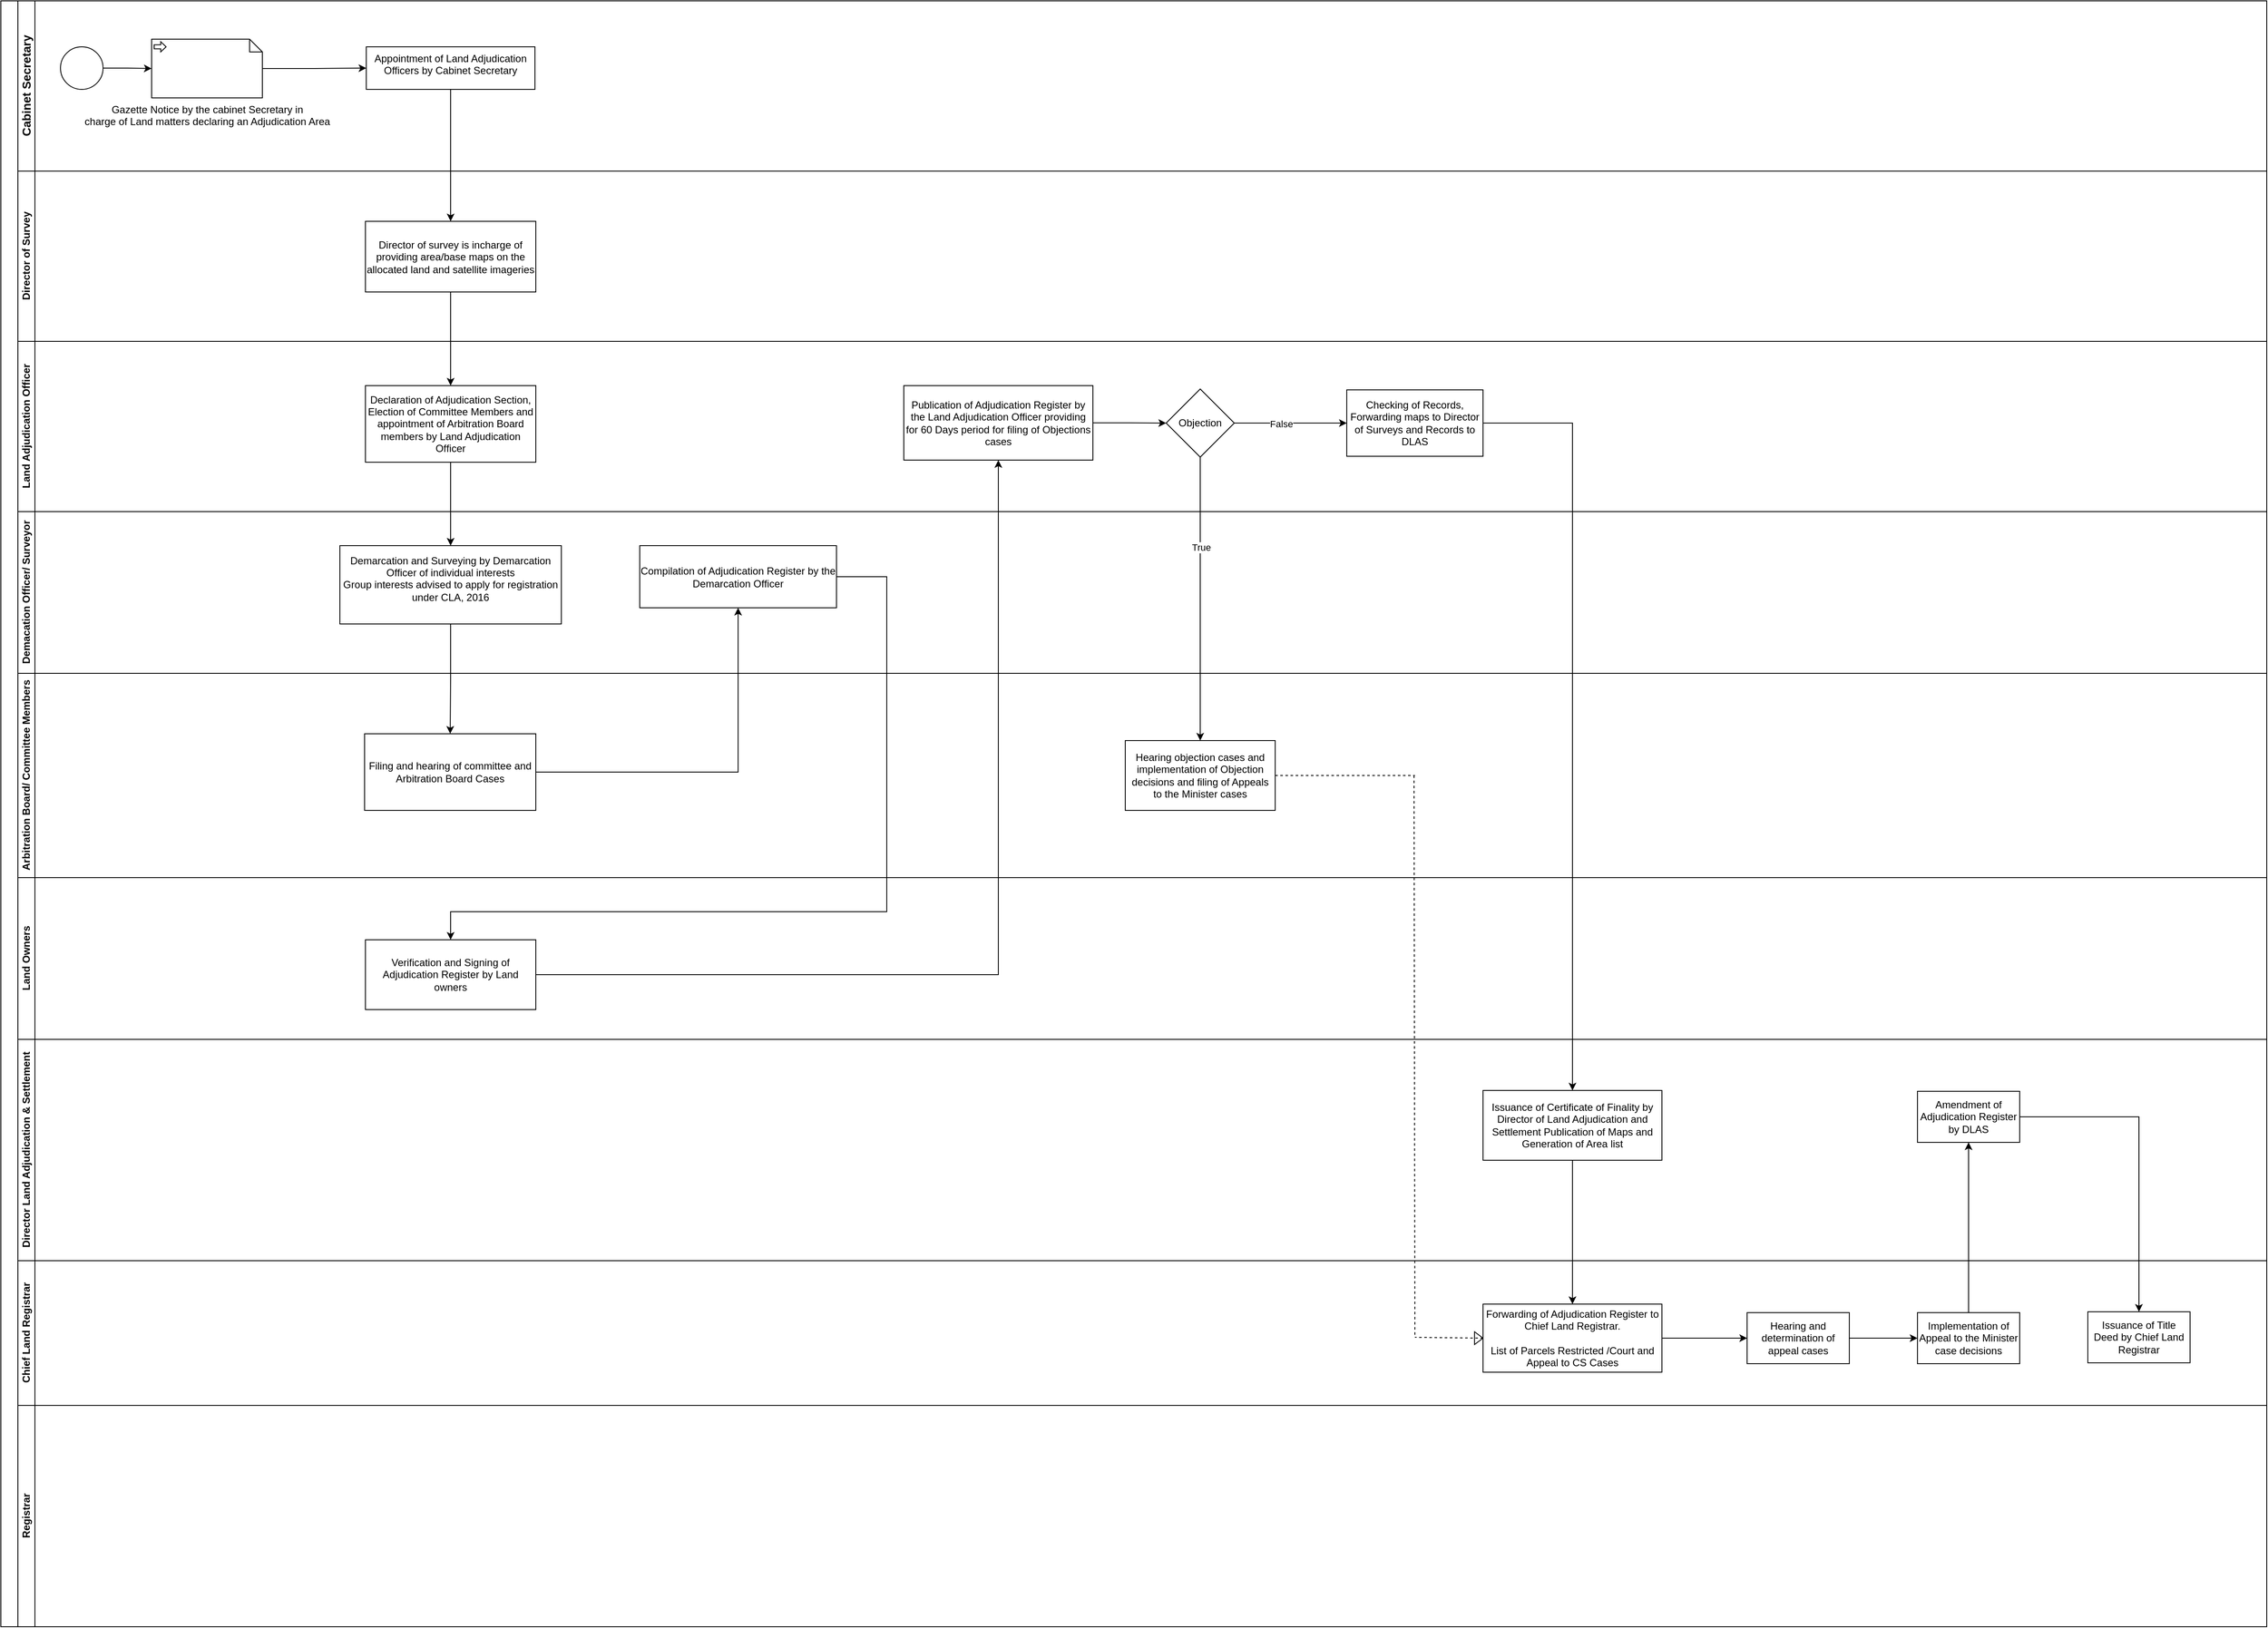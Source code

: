 <mxfile version="24.1.0" type="github">
  <diagram name="Page-1" id="YtbSWpO0L87CD961AXiI">
    <mxGraphModel dx="1687" dy="1002" grid="1" gridSize="10" guides="1" tooltips="1" connect="1" arrows="1" fold="1" page="1" pageScale="1" pageWidth="850" pageHeight="1100" math="0" shadow="0">
      <root>
        <mxCell id="0" />
        <mxCell id="1" parent="0" />
        <mxCell id="PWkDMcdENuoziB6zupQ7-1" value="" style="swimlane;html=1;childLayout=stackLayout;resizeParent=1;resizeParentMax=0;horizontal=0;startSize=20;horizontalStack=0;whiteSpace=wrap;" vertex="1" parent="1">
          <mxGeometry x="40" y="40" width="2660" height="1910" as="geometry" />
        </mxCell>
        <mxCell id="PWkDMcdENuoziB6zupQ7-2" value="&lt;font style=&quot;font-size: 14px;&quot;&gt;Cabinet Secretary&lt;/font&gt;" style="swimlane;html=1;startSize=20;horizontal=0;" vertex="1" parent="PWkDMcdENuoziB6zupQ7-1">
          <mxGeometry x="20" width="2640" height="200" as="geometry" />
        </mxCell>
        <mxCell id="PWkDMcdENuoziB6zupQ7-3" value="" style="edgeStyle=orthogonalEdgeStyle;rounded=0;orthogonalLoop=1;jettySize=auto;html=1;entryX=0;entryY=0.5;entryDx=0;entryDy=0;entryPerimeter=0;" edge="1" parent="PWkDMcdENuoziB6zupQ7-2" source="PWkDMcdENuoziB6zupQ7-4" target="PWkDMcdENuoziB6zupQ7-6">
          <mxGeometry relative="1" as="geometry">
            <mxPoint x="160" y="55" as="targetPoint" />
          </mxGeometry>
        </mxCell>
        <mxCell id="PWkDMcdENuoziB6zupQ7-4" value="" style="points=[[0.145,0.145,0],[0.5,0,0],[0.855,0.145,0],[1,0.5,0],[0.855,0.855,0],[0.5,1,0],[0.145,0.855,0],[0,0.5,0]];shape=mxgraph.bpmn.event;html=1;verticalLabelPosition=bottom;labelBackgroundColor=#ffffff;verticalAlign=top;align=center;perimeter=ellipsePerimeter;outlineConnect=0;aspect=fixed;outline=standard;symbol=general;" vertex="1" parent="PWkDMcdENuoziB6zupQ7-2">
          <mxGeometry x="50" y="54" width="50" height="50" as="geometry" />
        </mxCell>
        <mxCell id="PWkDMcdENuoziB6zupQ7-5" value="" style="edgeStyle=orthogonalEdgeStyle;rounded=0;orthogonalLoop=1;jettySize=auto;html=1;" edge="1" parent="PWkDMcdENuoziB6zupQ7-2" source="PWkDMcdENuoziB6zupQ7-6" target="PWkDMcdENuoziB6zupQ7-8">
          <mxGeometry relative="1" as="geometry" />
        </mxCell>
        <mxCell id="PWkDMcdENuoziB6zupQ7-6" value="Gazette Notice by the cabinet Secretary&amp;nbsp;&lt;span style=&quot;background-color: initial;&quot;&gt;in&lt;/span&gt;&lt;div&gt;&lt;span style=&quot;background-color: initial;&quot;&gt;charge of Land matters declaring an Adjudication Area&lt;/span&gt;&lt;/div&gt;" style="shape=mxgraph.bpmn.data;labelPosition=center;verticalLabelPosition=bottom;align=center;verticalAlign=top;size=15;html=1;bpmnTransferType=input;" vertex="1" parent="PWkDMcdENuoziB6zupQ7-2">
          <mxGeometry x="157" y="45" width="130" height="69" as="geometry" />
        </mxCell>
        <mxCell id="PWkDMcdENuoziB6zupQ7-8" value="&lt;div style=&quot;&quot;&gt;&lt;span style=&quot;background-color: initial;&quot;&gt;Appointment of Land Adjudication Officers by Cabinet Secretary&lt;/span&gt;&lt;/div&gt;" style="whiteSpace=wrap;html=1;verticalAlign=top;align=center;" vertex="1" parent="PWkDMcdENuoziB6zupQ7-2">
          <mxGeometry x="409" y="54" width="198" height="50" as="geometry" />
        </mxCell>
        <mxCell id="PWkDMcdENuoziB6zupQ7-18" value="Director of Survey" style="swimlane;html=1;startSize=20;horizontal=0;" vertex="1" parent="PWkDMcdENuoziB6zupQ7-1">
          <mxGeometry x="20" y="200" width="2640" height="200" as="geometry" />
        </mxCell>
        <mxCell id="PWkDMcdENuoziB6zupQ7-28" value="Director of survey is incharge of providing area/base maps on the allocated land and satellite imageries" style="whiteSpace=wrap;html=1;" vertex="1" parent="PWkDMcdENuoziB6zupQ7-18">
          <mxGeometry x="408" y="59" width="200" height="83" as="geometry" />
        </mxCell>
        <mxCell id="PWkDMcdENuoziB6zupQ7-33" value="Land Adjudication Officer" style="swimlane;html=1;startSize=20;horizontal=0;" vertex="1" parent="PWkDMcdENuoziB6zupQ7-1">
          <mxGeometry x="20" y="400" width="2640" height="200" as="geometry" />
        </mxCell>
        <mxCell id="PWkDMcdENuoziB6zupQ7-92" value="" style="edgeStyle=orthogonalEdgeStyle;rounded=0;orthogonalLoop=1;jettySize=auto;html=1;" edge="1" parent="PWkDMcdENuoziB6zupQ7-33" source="PWkDMcdENuoziB6zupQ7-38" target="PWkDMcdENuoziB6zupQ7-78">
          <mxGeometry relative="1" as="geometry" />
        </mxCell>
        <mxCell id="PWkDMcdENuoziB6zupQ7-93" value="False" style="edgeLabel;html=1;align=center;verticalAlign=middle;resizable=0;points=[];" vertex="1" connectable="0" parent="PWkDMcdENuoziB6zupQ7-92">
          <mxGeometry x="-0.271" y="-1" relative="1" as="geometry">
            <mxPoint x="7" as="offset" />
          </mxGeometry>
        </mxCell>
        <mxCell id="PWkDMcdENuoziB6zupQ7-38" value="Objection" style="rhombus;whiteSpace=wrap;html=1;" vertex="1" parent="PWkDMcdENuoziB6zupQ7-33">
          <mxGeometry x="1348" y="56" width="80" height="80" as="geometry" />
        </mxCell>
        <mxCell id="PWkDMcdENuoziB6zupQ7-40" value="Declaration of Adjudication Section, Election of Committee Members and appointment of Arbitration Board members by Land Adjudication Ofﬁcer" style="whiteSpace=wrap;html=1;" vertex="1" parent="PWkDMcdENuoziB6zupQ7-33">
          <mxGeometry x="408" y="52" width="200" height="90" as="geometry" />
        </mxCell>
        <mxCell id="PWkDMcdENuoziB6zupQ7-91" value="" style="edgeStyle=orthogonalEdgeStyle;rounded=0;orthogonalLoop=1;jettySize=auto;html=1;" edge="1" parent="PWkDMcdENuoziB6zupQ7-33" source="PWkDMcdENuoziB6zupQ7-52" target="PWkDMcdENuoziB6zupQ7-38">
          <mxGeometry relative="1" as="geometry" />
        </mxCell>
        <mxCell id="PWkDMcdENuoziB6zupQ7-52" value="Publication of Adjudication Register by the Land Adjudication Ofﬁcer providing for 60 Days period for ﬁling of Objections cases" style="whiteSpace=wrap;html=1;" vertex="1" parent="PWkDMcdENuoziB6zupQ7-33">
          <mxGeometry x="1040" y="52" width="222" height="87.5" as="geometry" />
        </mxCell>
        <mxCell id="PWkDMcdENuoziB6zupQ7-78" value="Checking of Records, Forwarding maps to Director of Surveys and Records to DLAS" style="rounded=0;whiteSpace=wrap;html=1;" vertex="1" parent="PWkDMcdENuoziB6zupQ7-33">
          <mxGeometry x="1560" y="57" width="160" height="78" as="geometry" />
        </mxCell>
        <mxCell id="PWkDMcdENuoziB6zupQ7-43" value="Demacation Officer/ Surveyor" style="swimlane;html=1;startSize=20;horizontal=0;" vertex="1" parent="PWkDMcdENuoziB6zupQ7-1">
          <mxGeometry x="20" y="600" width="2640" height="190" as="geometry" />
        </mxCell>
        <mxCell id="PWkDMcdENuoziB6zupQ7-44" value="" style="edgeStyle=orthogonalEdgeStyle;rounded=0;orthogonalLoop=1;jettySize=auto;html=1;exitX=0.5;exitY=1;exitDx=0;exitDy=0;" edge="1" parent="PWkDMcdENuoziB6zupQ7-43">
          <mxGeometry relative="1" as="geometry">
            <mxPoint x="1880" y="166" as="targetPoint" />
          </mxGeometry>
        </mxCell>
        <mxCell id="PWkDMcdENuoziB6zupQ7-45" value="Rejects" style="edgeLabel;html=1;align=center;verticalAlign=middle;resizable=0;points=[];" vertex="1" connectable="0" parent="PWkDMcdENuoziB6zupQ7-44">
          <mxGeometry x="-0.286" y="-3" relative="1" as="geometry">
            <mxPoint as="offset" />
          </mxGeometry>
        </mxCell>
        <mxCell id="PWkDMcdENuoziB6zupQ7-47" value="&lt;div&gt;Demarcation and Surveying by Demarcation Ofﬁcer of individual interests&lt;/div&gt;&lt;div&gt;Group interests advised to apply for registration under CLA, 2016&lt;/div&gt;&lt;div&gt;&lt;br&gt;&lt;/div&gt;" style="whiteSpace=wrap;html=1;" vertex="1" parent="PWkDMcdENuoziB6zupQ7-43">
          <mxGeometry x="378" y="40" width="260" height="92" as="geometry" />
        </mxCell>
        <mxCell id="PWkDMcdENuoziB6zupQ7-58" value="Compilation of Adjudication Register by the Demarcation Ofﬁcer" style="whiteSpace=wrap;html=1;" vertex="1" parent="PWkDMcdENuoziB6zupQ7-43">
          <mxGeometry x="730" y="40" width="231" height="73" as="geometry" />
        </mxCell>
        <mxCell id="PWkDMcdENuoziB6zupQ7-51" value="Arbitration Board/ Committee Members" style="swimlane;html=1;startSize=20;horizontal=0;" vertex="1" parent="PWkDMcdENuoziB6zupQ7-1">
          <mxGeometry x="20" y="790" width="2640" height="240" as="geometry" />
        </mxCell>
        <mxCell id="PWkDMcdENuoziB6zupQ7-48" value="Filing and hearing of committee and Arbitration Board Cases" style="whiteSpace=wrap;html=1;" vertex="1" parent="PWkDMcdENuoziB6zupQ7-51">
          <mxGeometry x="407" y="71" width="201" height="90" as="geometry" />
        </mxCell>
        <mxCell id="PWkDMcdENuoziB6zupQ7-39" value="&lt;div&gt;&lt;span style=&quot;background-color: initial;&quot;&gt;&lt;br&gt;&lt;/span&gt;&lt;/div&gt;&lt;div&gt;&lt;span style=&quot;background-color: initial;&quot;&gt;Hearing objection cases and implementation of Objection decisions and ﬁling of Appeals to the Minister cases&lt;/span&gt;&lt;br&gt;&lt;/div&gt;&lt;div&gt;&lt;br&gt;&lt;/div&gt;" style="whiteSpace=wrap;html=1;" vertex="1" parent="PWkDMcdENuoziB6zupQ7-51">
          <mxGeometry x="1300" y="79" width="176" height="82" as="geometry" />
        </mxCell>
        <mxCell id="PWkDMcdENuoziB6zupQ7-53" value="Land Owners" style="swimlane;html=1;startSize=20;horizontal=0;" vertex="1" parent="PWkDMcdENuoziB6zupQ7-1">
          <mxGeometry x="20" y="1030" width="2640" height="190" as="geometry" />
        </mxCell>
        <mxCell id="PWkDMcdENuoziB6zupQ7-77" value="Verification and Signing of Adjudication Register by Land owners" style="whiteSpace=wrap;html=1;" vertex="1" parent="PWkDMcdENuoziB6zupQ7-53">
          <mxGeometry x="408" y="73" width="200" height="82" as="geometry" />
        </mxCell>
        <mxCell id="PWkDMcdENuoziB6zupQ7-98" value="" style="triangle;whiteSpace=wrap;html=1;rotation=0;" vertex="1" parent="PWkDMcdENuoziB6zupQ7-53">
          <mxGeometry x="1710" y="533.5" width="10" height="15" as="geometry" />
        </mxCell>
        <mxCell id="PWkDMcdENuoziB6zupQ7-63" value="Director Land Adjudication &amp;amp; Settlement" style="swimlane;html=1;startSize=20;horizontal=0;" vertex="1" parent="PWkDMcdENuoziB6zupQ7-1">
          <mxGeometry x="20" y="1220" width="2640" height="260" as="geometry" />
        </mxCell>
        <mxCell id="PWkDMcdENuoziB6zupQ7-64" value="" style="edgeStyle=orthogonalEdgeStyle;rounded=0;orthogonalLoop=1;jettySize=auto;html=1;exitX=0.5;exitY=1;exitDx=0;exitDy=0;" edge="1" parent="PWkDMcdENuoziB6zupQ7-63">
          <mxGeometry relative="1" as="geometry">
            <mxPoint x="1880" y="166" as="targetPoint" />
          </mxGeometry>
        </mxCell>
        <mxCell id="PWkDMcdENuoziB6zupQ7-65" value="Rejects" style="edgeLabel;html=1;align=center;verticalAlign=middle;resizable=0;points=[];" vertex="1" connectable="0" parent="PWkDMcdENuoziB6zupQ7-64">
          <mxGeometry x="-0.286" y="-3" relative="1" as="geometry">
            <mxPoint as="offset" />
          </mxGeometry>
        </mxCell>
        <mxCell id="PWkDMcdENuoziB6zupQ7-99" value="&lt;div&gt;&lt;div&gt;&lt;span style=&quot;background-color: initial;&quot;&gt;&lt;br&gt;&lt;/span&gt;&lt;/div&gt;&lt;div&gt;&lt;span style=&quot;background-color: initial;&quot;&gt;Issuance of Certiﬁcate of Finality by Director of Land Adjudication and Settlement&amp;nbsp;&lt;/span&gt;&lt;span style=&quot;background-color: initial;&quot;&gt;Publication of Maps and Generation of Area list&lt;/span&gt;&lt;/div&gt;&lt;/div&gt;&lt;div&gt;&lt;br&gt;&lt;/div&gt;" style="whiteSpace=wrap;html=1;" vertex="1" parent="PWkDMcdENuoziB6zupQ7-63">
          <mxGeometry x="1720" y="60" width="210" height="82" as="geometry" />
        </mxCell>
        <mxCell id="PWkDMcdENuoziB6zupQ7-107" value="" style="endArrow=none;dashed=1;html=1;rounded=0;exitX=0;exitY=0.5;exitDx=0;exitDy=0;" edge="1" parent="PWkDMcdENuoziB6zupQ7-63" source="PWkDMcdENuoziB6zupQ7-102">
          <mxGeometry width="50" height="50" relative="1" as="geometry">
            <mxPoint x="1720" y="275" as="sourcePoint" />
            <mxPoint x="1640" y="350" as="targetPoint" />
          </mxGeometry>
        </mxCell>
        <mxCell id="PWkDMcdENuoziB6zupQ7-66" value="Chief Land Registrar" style="swimlane;html=1;startSize=20;horizontal=0;" vertex="1" parent="PWkDMcdENuoziB6zupQ7-1">
          <mxGeometry x="20" y="1480" width="2640" height="170" as="geometry" />
        </mxCell>
        <mxCell id="PWkDMcdENuoziB6zupQ7-67" value="" style="edgeStyle=orthogonalEdgeStyle;rounded=0;orthogonalLoop=1;jettySize=auto;html=1;exitX=0.5;exitY=1;exitDx=0;exitDy=0;" edge="1" parent="PWkDMcdENuoziB6zupQ7-66">
          <mxGeometry relative="1" as="geometry">
            <mxPoint x="1880" y="166" as="targetPoint" />
          </mxGeometry>
        </mxCell>
        <mxCell id="PWkDMcdENuoziB6zupQ7-68" value="Rejects" style="edgeLabel;html=1;align=center;verticalAlign=middle;resizable=0;points=[];" vertex="1" connectable="0" parent="PWkDMcdENuoziB6zupQ7-67">
          <mxGeometry x="-0.286" y="-3" relative="1" as="geometry">
            <mxPoint as="offset" />
          </mxGeometry>
        </mxCell>
        <mxCell id="PWkDMcdENuoziB6zupQ7-109" value="" style="edgeStyle=orthogonalEdgeStyle;rounded=0;orthogonalLoop=1;jettySize=auto;html=1;" edge="1" parent="PWkDMcdENuoziB6zupQ7-66" source="PWkDMcdENuoziB6zupQ7-102" target="PWkDMcdENuoziB6zupQ7-108">
          <mxGeometry relative="1" as="geometry" />
        </mxCell>
        <mxCell id="PWkDMcdENuoziB6zupQ7-102" value="Forwarding of Adjudication Register to Chief Land Registrar.&lt;div&gt;&lt;br&gt;List of Parcels Restricted /Court and Appeal to CS Cases&lt;/div&gt;" style="whiteSpace=wrap;html=1;rounded=0;" vertex="1" parent="PWkDMcdENuoziB6zupQ7-66">
          <mxGeometry x="1720" y="51" width="210" height="80" as="geometry" />
        </mxCell>
        <mxCell id="PWkDMcdENuoziB6zupQ7-111" value="" style="edgeStyle=orthogonalEdgeStyle;rounded=0;orthogonalLoop=1;jettySize=auto;html=1;" edge="1" parent="PWkDMcdENuoziB6zupQ7-66" source="PWkDMcdENuoziB6zupQ7-108" target="PWkDMcdENuoziB6zupQ7-110">
          <mxGeometry relative="1" as="geometry" />
        </mxCell>
        <mxCell id="PWkDMcdENuoziB6zupQ7-108" value="Hearing and determination of appeal cases" style="whiteSpace=wrap;html=1;rounded=0;" vertex="1" parent="PWkDMcdENuoziB6zupQ7-66">
          <mxGeometry x="2030" y="61" width="120" height="60" as="geometry" />
        </mxCell>
        <mxCell id="PWkDMcdENuoziB6zupQ7-113" value="" style="edgeStyle=orthogonalEdgeStyle;rounded=0;orthogonalLoop=1;jettySize=auto;html=1;" edge="1" parent="PWkDMcdENuoziB6zupQ7-66" source="PWkDMcdENuoziB6zupQ7-110" target="PWkDMcdENuoziB6zupQ7-112">
          <mxGeometry relative="1" as="geometry" />
        </mxCell>
        <mxCell id="PWkDMcdENuoziB6zupQ7-110" value="&lt;div&gt;&lt;br&gt;&lt;/div&gt;&lt;div&gt;Implementation of Appeal to the Minister case decisions&lt;/div&gt;&lt;div&gt;&lt;br&gt;&lt;/div&gt;" style="whiteSpace=wrap;html=1;rounded=0;" vertex="1" parent="PWkDMcdENuoziB6zupQ7-66">
          <mxGeometry x="2230" y="61" width="120" height="60" as="geometry" />
        </mxCell>
        <mxCell id="PWkDMcdENuoziB6zupQ7-112" value="Amendment of Adjudication Register by DLAS" style="whiteSpace=wrap;html=1;rounded=0;" vertex="1" parent="PWkDMcdENuoziB6zupQ7-66">
          <mxGeometry x="2230" y="-199" width="120" height="60" as="geometry" />
        </mxCell>
        <mxCell id="PWkDMcdENuoziB6zupQ7-114" value="Issuance of Title Deed by Chief Land Registrar" style="whiteSpace=wrap;html=1;rounded=0;" vertex="1" parent="PWkDMcdENuoziB6zupQ7-66">
          <mxGeometry x="2430" y="60" width="120" height="60" as="geometry" />
        </mxCell>
        <mxCell id="PWkDMcdENuoziB6zupQ7-115" value="" style="edgeStyle=orthogonalEdgeStyle;rounded=0;orthogonalLoop=1;jettySize=auto;html=1;" edge="1" parent="PWkDMcdENuoziB6zupQ7-66" source="PWkDMcdENuoziB6zupQ7-112" target="PWkDMcdENuoziB6zupQ7-114">
          <mxGeometry relative="1" as="geometry" />
        </mxCell>
        <mxCell id="PWkDMcdENuoziB6zupQ7-82" value="" style="edgeStyle=orthogonalEdgeStyle;rounded=0;orthogonalLoop=1;jettySize=auto;html=1;entryX=0.5;entryY=0;entryDx=0;entryDy=0;" edge="1" parent="PWkDMcdENuoziB6zupQ7-1" source="PWkDMcdENuoziB6zupQ7-8" target="PWkDMcdENuoziB6zupQ7-28">
          <mxGeometry relative="1" as="geometry">
            <mxPoint x="528" y="179" as="targetPoint" />
          </mxGeometry>
        </mxCell>
        <mxCell id="PWkDMcdENuoziB6zupQ7-84" value="" style="edgeStyle=orthogonalEdgeStyle;rounded=0;orthogonalLoop=1;jettySize=auto;html=1;entryX=0.5;entryY=0;entryDx=0;entryDy=0;" edge="1" parent="PWkDMcdENuoziB6zupQ7-1" source="PWkDMcdENuoziB6zupQ7-28" target="PWkDMcdENuoziB6zupQ7-40">
          <mxGeometry relative="1" as="geometry">
            <mxPoint x="528" y="433.5" as="targetPoint" />
          </mxGeometry>
        </mxCell>
        <mxCell id="PWkDMcdENuoziB6zupQ7-85" value="" style="edgeStyle=orthogonalEdgeStyle;rounded=0;orthogonalLoop=1;jettySize=auto;html=1;" edge="1" parent="PWkDMcdENuoziB6zupQ7-1" source="PWkDMcdENuoziB6zupQ7-40" target="PWkDMcdENuoziB6zupQ7-47">
          <mxGeometry relative="1" as="geometry" />
        </mxCell>
        <mxCell id="PWkDMcdENuoziB6zupQ7-86" value="" style="edgeStyle=orthogonalEdgeStyle;rounded=0;orthogonalLoop=1;jettySize=auto;html=1;" edge="1" parent="PWkDMcdENuoziB6zupQ7-1" source="PWkDMcdENuoziB6zupQ7-47" target="PWkDMcdENuoziB6zupQ7-48">
          <mxGeometry relative="1" as="geometry" />
        </mxCell>
        <mxCell id="PWkDMcdENuoziB6zupQ7-87" value="" style="edgeStyle=orthogonalEdgeStyle;rounded=0;orthogonalLoop=1;jettySize=auto;html=1;" edge="1" parent="PWkDMcdENuoziB6zupQ7-1" source="PWkDMcdENuoziB6zupQ7-48" target="PWkDMcdENuoziB6zupQ7-58">
          <mxGeometry relative="1" as="geometry" />
        </mxCell>
        <mxCell id="PWkDMcdENuoziB6zupQ7-88" value="" style="edgeStyle=orthogonalEdgeStyle;rounded=0;orthogonalLoop=1;jettySize=auto;html=1;" edge="1" parent="PWkDMcdENuoziB6zupQ7-1" source="PWkDMcdENuoziB6zupQ7-77" target="PWkDMcdENuoziB6zupQ7-52">
          <mxGeometry relative="1" as="geometry" />
        </mxCell>
        <mxCell id="PWkDMcdENuoziB6zupQ7-90" value="" style="edgeStyle=orthogonalEdgeStyle;rounded=0;orthogonalLoop=1;jettySize=auto;html=1;exitX=1;exitY=0.5;exitDx=0;exitDy=0;entryX=0.5;entryY=0;entryDx=0;entryDy=0;" edge="1" parent="PWkDMcdENuoziB6zupQ7-1" source="PWkDMcdENuoziB6zupQ7-58" target="PWkDMcdENuoziB6zupQ7-77">
          <mxGeometry relative="1" as="geometry">
            <mxPoint x="949" y="951" as="sourcePoint" />
            <mxPoint x="949" y="1044" as="targetPoint" />
            <Array as="points">
              <mxPoint x="1040" y="677" />
              <mxPoint x="1040" y="1070" />
              <mxPoint x="528" y="1070" />
            </Array>
          </mxGeometry>
        </mxCell>
        <mxCell id="PWkDMcdENuoziB6zupQ7-34" value="" style="edgeStyle=orthogonalEdgeStyle;rounded=0;orthogonalLoop=1;jettySize=auto;html=1;" edge="1" parent="PWkDMcdENuoziB6zupQ7-1" source="PWkDMcdENuoziB6zupQ7-38" target="PWkDMcdENuoziB6zupQ7-39">
          <mxGeometry relative="1" as="geometry" />
        </mxCell>
        <mxCell id="PWkDMcdENuoziB6zupQ7-35" value="True" style="edgeLabel;html=1;align=center;verticalAlign=middle;resizable=0;points=[];" vertex="1" connectable="0" parent="PWkDMcdENuoziB6zupQ7-34">
          <mxGeometry x="-0.367" y="1" relative="1" as="geometry">
            <mxPoint as="offset" />
          </mxGeometry>
        </mxCell>
        <mxCell id="PWkDMcdENuoziB6zupQ7-101" value="" style="edgeStyle=orthogonalEdgeStyle;rounded=0;orthogonalLoop=1;jettySize=auto;html=1;entryX=0.5;entryY=0;entryDx=0;entryDy=0;" edge="1" parent="PWkDMcdENuoziB6zupQ7-1" source="PWkDMcdENuoziB6zupQ7-78" target="PWkDMcdENuoziB6zupQ7-99">
          <mxGeometry relative="1" as="geometry">
            <mxPoint x="1845" y="1240" as="targetPoint" />
            <Array as="points">
              <mxPoint x="1845" y="496" />
            </Array>
          </mxGeometry>
        </mxCell>
        <mxCell id="PWkDMcdENuoziB6zupQ7-103" value="Registrar" style="swimlane;html=1;startSize=20;horizontal=0;" vertex="1" parent="PWkDMcdENuoziB6zupQ7-1">
          <mxGeometry x="20" y="1650" width="2640" height="260" as="geometry" />
        </mxCell>
        <mxCell id="PWkDMcdENuoziB6zupQ7-104" value="" style="edgeStyle=orthogonalEdgeStyle;rounded=0;orthogonalLoop=1;jettySize=auto;html=1;exitX=0.5;exitY=1;exitDx=0;exitDy=0;" edge="1" parent="PWkDMcdENuoziB6zupQ7-103">
          <mxGeometry relative="1" as="geometry">
            <mxPoint x="1880" y="166" as="targetPoint" />
          </mxGeometry>
        </mxCell>
        <mxCell id="PWkDMcdENuoziB6zupQ7-105" value="Rejects" style="edgeLabel;html=1;align=center;verticalAlign=middle;resizable=0;points=[];" vertex="1" connectable="0" parent="PWkDMcdENuoziB6zupQ7-104">
          <mxGeometry x="-0.286" y="-3" relative="1" as="geometry">
            <mxPoint as="offset" />
          </mxGeometry>
        </mxCell>
        <mxCell id="PWkDMcdENuoziB6zupQ7-106" value="" style="edgeStyle=orthogonalEdgeStyle;rounded=0;orthogonalLoop=1;jettySize=auto;html=1;" edge="1" parent="PWkDMcdENuoziB6zupQ7-1" source="PWkDMcdENuoziB6zupQ7-99" target="PWkDMcdENuoziB6zupQ7-102">
          <mxGeometry relative="1" as="geometry" />
        </mxCell>
        <mxCell id="PWkDMcdENuoziB6zupQ7-94" value="" style="endArrow=none;dashed=1;html=1;rounded=0;exitX=1;exitY=0.5;exitDx=0;exitDy=0;" edge="1" parent="1" source="PWkDMcdENuoziB6zupQ7-39">
          <mxGeometry width="50" height="50" relative="1" as="geometry">
            <mxPoint x="1564" y="940" as="sourcePoint" />
            <mxPoint x="1700" y="950" as="targetPoint" />
          </mxGeometry>
        </mxCell>
        <mxCell id="PWkDMcdENuoziB6zupQ7-95" value="" style="endArrow=none;dashed=1;html=1;rounded=0;" edge="1" parent="1">
          <mxGeometry width="50" height="50" relative="1" as="geometry">
            <mxPoint x="1699" y="950" as="sourcePoint" />
            <mxPoint x="1700" y="1610" as="targetPoint" />
          </mxGeometry>
        </mxCell>
      </root>
    </mxGraphModel>
  </diagram>
</mxfile>

